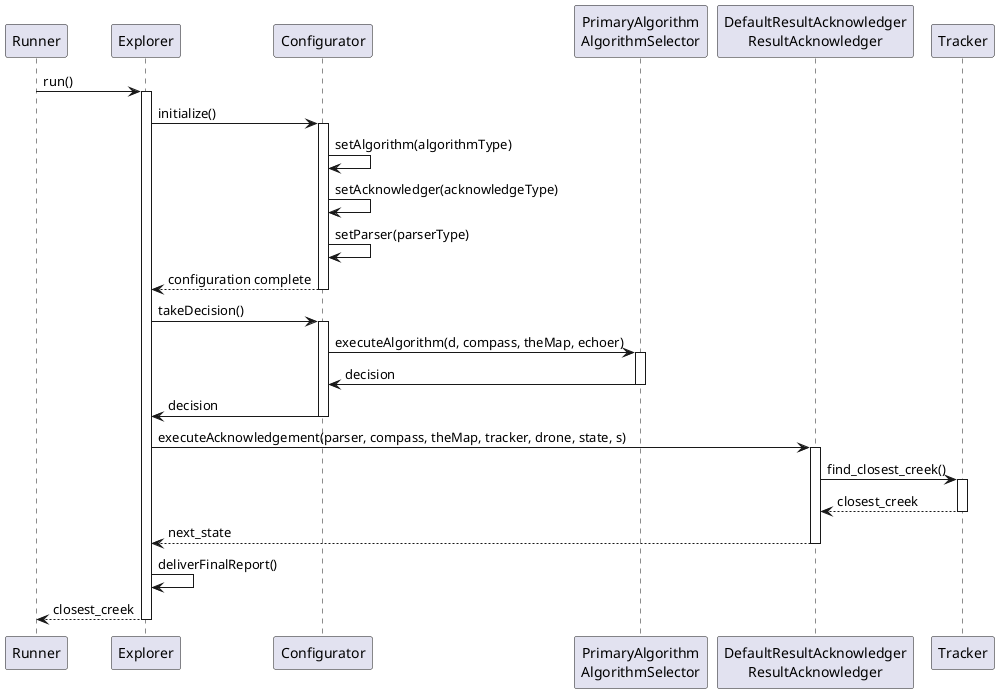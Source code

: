 @startuml Sequence_Diagram

participant Runner
participant Explorer
participant Configurator
participant "PrimaryAlgorithm\nAlgorithmSelector" as PrimaryAlgorithm
participant "DefaultResultAcknowledger\nResultAcknowledger" as DefaultResultAcknowledger
participant Tracker

Runner -> Explorer : run()
activate Explorer

Explorer -> Configurator : initialize()
activate Configurator
Configurator -> Configurator : setAlgorithm(algorithmType)
Configurator -> Configurator : setAcknowledger(acknowledgeType)
Configurator -> Configurator : setParser(parserType)
Configurator --> Explorer : configuration complete
deactivate Configurator

Explorer -> Configurator : takeDecision()
activate Configurator
Configurator -> PrimaryAlgorithm : executeAlgorithm(d, compass, theMap, echoer)
activate PrimaryAlgorithm
PrimaryAlgorithm -> Configurator : decision
deactivate PrimaryAlgorithm
Configurator -> Explorer : decision
deactivate Configurator

Explorer -> DefaultResultAcknowledger : executeAcknowledgement(parser, compass, theMap, tracker, drone, state, s)
activate DefaultResultAcknowledger
DefaultResultAcknowledger -> Tracker : find_closest_creek()
activate Tracker
Tracker --> DefaultResultAcknowledger : closest_creek
deactivate Tracker
DefaultResultAcknowledger --> Explorer : next_state
deactivate DefaultResultAcknowledger

Explorer -> Explorer : deliverFinalReport()
Explorer --> Runner : closest_creek
deactivate Explorer

@enduml
